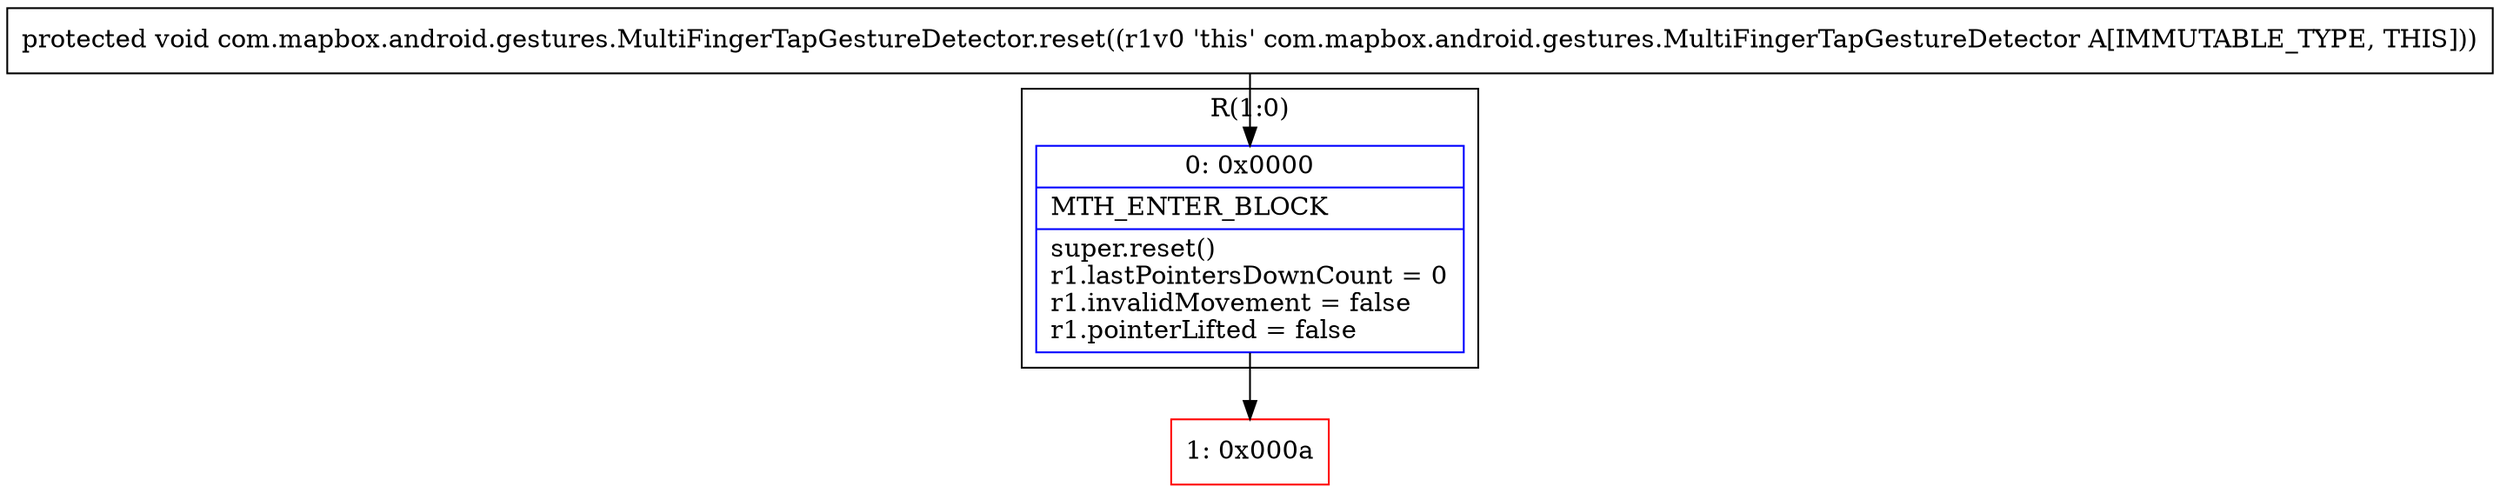 digraph "CFG forcom.mapbox.android.gestures.MultiFingerTapGestureDetector.reset()V" {
subgraph cluster_Region_1463471820 {
label = "R(1:0)";
node [shape=record,color=blue];
Node_0 [shape=record,label="{0\:\ 0x0000|MTH_ENTER_BLOCK\l|super.reset()\lr1.lastPointersDownCount = 0\lr1.invalidMovement = false\lr1.pointerLifted = false\l}"];
}
Node_1 [shape=record,color=red,label="{1\:\ 0x000a}"];
MethodNode[shape=record,label="{protected void com.mapbox.android.gestures.MultiFingerTapGestureDetector.reset((r1v0 'this' com.mapbox.android.gestures.MultiFingerTapGestureDetector A[IMMUTABLE_TYPE, THIS])) }"];
MethodNode -> Node_0;
Node_0 -> Node_1;
}

